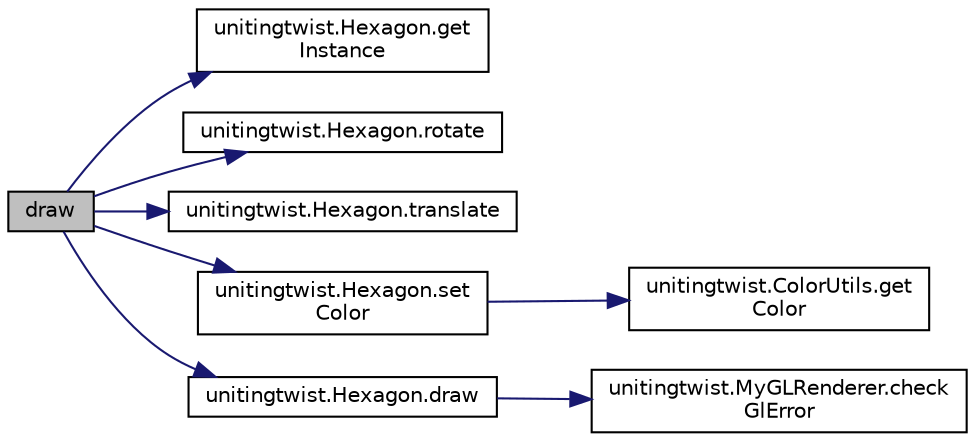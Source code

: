 digraph "draw"
{
  edge [fontname="Helvetica",fontsize="10",labelfontname="Helvetica",labelfontsize="10"];
  node [fontname="Helvetica",fontsize="10",shape=record];
  rankdir="LR";
  Node2 [label="draw",height=0.2,width=0.4,color="black", fillcolor="grey75", style="filled", fontcolor="black"];
  Node2 -> Node3 [color="midnightblue",fontsize="10",style="solid",fontname="Helvetica"];
  Node3 [label="unitingtwist.Hexagon.get\lInstance",height=0.2,width=0.4,color="black", fillcolor="white", style="filled",URL="$classunitingtwist_1_1_hexagon.html#a0428295cb76ddb8aaa39007c6e98a294"];
  Node2 -> Node4 [color="midnightblue",fontsize="10",style="solid",fontname="Helvetica"];
  Node4 [label="unitingtwist.Hexagon.rotate",height=0.2,width=0.4,color="black", fillcolor="white", style="filled",URL="$classunitingtwist_1_1_hexagon.html#a523014438b1a8318ec0915c2ce0a3430"];
  Node2 -> Node5 [color="midnightblue",fontsize="10",style="solid",fontname="Helvetica"];
  Node5 [label="unitingtwist.Hexagon.translate",height=0.2,width=0.4,color="black", fillcolor="white", style="filled",URL="$classunitingtwist_1_1_hexagon.html#aaf32fd3f86bbef7279898dd958c847cd"];
  Node2 -> Node6 [color="midnightblue",fontsize="10",style="solid",fontname="Helvetica"];
  Node6 [label="unitingtwist.Hexagon.set\lColor",height=0.2,width=0.4,color="black", fillcolor="white", style="filled",URL="$classunitingtwist_1_1_hexagon.html#a1cc9d5666b1d32b3e35f88192b3b4d3f"];
  Node6 -> Node7 [color="midnightblue",fontsize="10",style="solid",fontname="Helvetica"];
  Node7 [label="unitingtwist.ColorUtils.get\lColor",height=0.2,width=0.4,color="black", fillcolor="white", style="filled",URL="$classunitingtwist_1_1_color_utils.html#aa3a7d7ee785a482b0ff389374266933a",tooltip="Get the nth color from the populated colors array. "];
  Node2 -> Node8 [color="midnightblue",fontsize="10",style="solid",fontname="Helvetica"];
  Node8 [label="unitingtwist.Hexagon.draw",height=0.2,width=0.4,color="black", fillcolor="white", style="filled",URL="$classunitingtwist_1_1_hexagon.html#ace8a0d2a4e41b6d83897d48fd91a7ab3",tooltip="Encapsulates the OpenGL ES instructions for drawing this shape. "];
  Node8 -> Node9 [color="midnightblue",fontsize="10",style="solid",fontname="Helvetica"];
  Node9 [label="unitingtwist.MyGLRenderer.check\lGlError",height=0.2,width=0.4,color="black", fillcolor="white", style="filled",URL="$classunitingtwist_1_1_my_g_l_renderer.html#afc7bb79511afe0d6da9e42e87727e834",tooltip="Utility method for debugging OpenGL calls. "];
}
